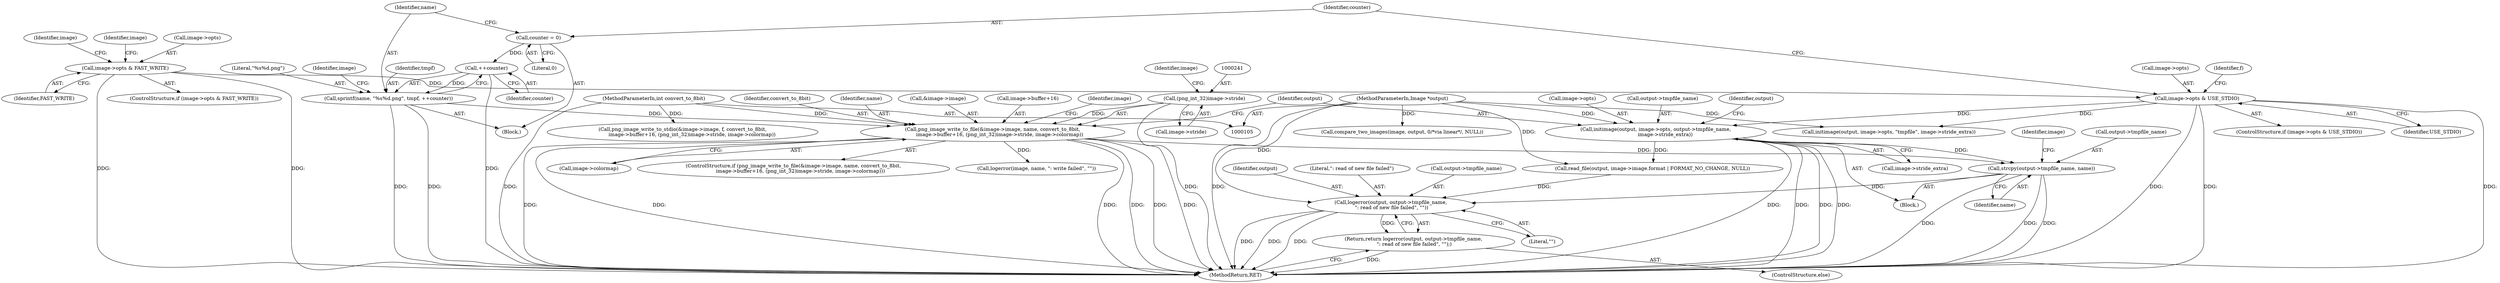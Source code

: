 digraph "0_Android_9d4853418ab2f754c2b63e091c29c5529b8b86ca_31@API" {
"1000260" [label="(Call,strcpy(output->tmpfile_name, name))"];
"1000249" [label="(Call,initimage(output, image->opts, output->tmpfile_name,\n            image->stride_extra))"];
"1000106" [label="(MethodParameterIn,Image *output)"];
"1000124" [label="(Call,image->opts & USE_STDIO)"];
"1000111" [label="(Call,image->opts & FAST_WRITE)"];
"1000228" [label="(Call,png_image_write_to_file(&image->image, name, convert_to_8bit,\n         image->buffer+16, (png_int_32)image->stride, image->colormap))"];
"1000221" [label="(Call,sprintf(name, \"%s%d.png\", tmpf, ++counter))"];
"1000225" [label="(Call,++counter)"];
"1000217" [label="(Call,counter = 0)"];
"1000108" [label="(MethodParameterIn,int convert_to_8bit)"];
"1000240" [label="(Call,(png_int_32)image->stride)"];
"1000333" [label="(Call,logerror(output, output->tmpfile_name,\n \": read of new file failed\", \"\"))"];
"1000332" [label="(Return,return logerror(output, output->tmpfile_name,\n \": read of new file failed\", \"\");)"];
"1000234" [label="(Identifier,convert_to_8bit)"];
"1000124" [label="(Call,image->opts & USE_STDIO)"];
"1000261" [label="(Call,output->tmpfile_name)"];
"1000227" [label="(ControlStructure,if (png_image_write_to_file(&image->image, name, convert_to_8bit,\n         image->buffer+16, (png_int_32)image->stride, image->colormap)))"];
"1000250" [label="(Identifier,output)"];
"1000126" [label="(Identifier,image)"];
"1000339" [label="(Literal,\"\")"];
"1000273" [label="(Call,logerror(image, name, \": write failed\", \"\"))"];
"1000268" [label="(Identifier,image)"];
"1000219" [label="(Literal,0)"];
"1000224" [label="(Identifier,tmpf)"];
"1000233" [label="(Identifier,name)"];
"1000229" [label="(Call,&image->image)"];
"1000340" [label="(MethodReturn,RET)"];
"1000254" [label="(Call,output->tmpfile_name)"];
"1000332" [label="(Return,return logerror(output, output->tmpfile_name,\n \": read of new file failed\", \"\");)"];
"1000119" [label="(Identifier,image)"];
"1000231" [label="(Identifier,image)"];
"1000112" [label="(Call,image->opts)"];
"1000218" [label="(Identifier,counter)"];
"1000223" [label="(Literal,\"%s%d.png\")"];
"1000125" [label="(Call,image->opts)"];
"1000228" [label="(Call,png_image_write_to_file(&image->image, name, convert_to_8bit,\n         image->buffer+16, (png_int_32)image->stride, image->colormap))"];
"1000242" [label="(Call,image->stride)"];
"1000257" [label="(Call,image->stride_extra)"];
"1000262" [label="(Identifier,output)"];
"1000264" [label="(Identifier,name)"];
"1000335" [label="(Call,output->tmpfile_name)"];
"1000245" [label="(Call,image->colormap)"];
"1000115" [label="(Identifier,FAST_WRITE)"];
"1000260" [label="(Call,strcpy(output->tmpfile_name, name))"];
"1000249" [label="(Call,initimage(output, image->opts, output->tmpfile_name,\n            image->stride_extra))"];
"1000331" [label="(ControlStructure,else)"];
"1000132" [label="(Identifier,f)"];
"1000221" [label="(Call,sprintf(name, \"%s%d.png\", tmpf, ++counter))"];
"1000217" [label="(Call,counter = 0)"];
"1000106" [label="(MethodParameterIn,Image *output)"];
"1000123" [label="(ControlStructure,if (image->opts & USE_STDIO))"];
"1000128" [label="(Identifier,USE_STDIO)"];
"1000334" [label="(Identifier,output)"];
"1000222" [label="(Identifier,name)"];
"1000338" [label="(Literal,\": read of new file failed\")"];
"1000279" [label="(Call,read_file(output, image->image.format | FORMAT_NO_CHANGE, NULL))"];
"1000333" [label="(Call,logerror(output, output->tmpfile_name,\n \": read of new file failed\", \"\"))"];
"1000326" [label="(Call,compare_two_images(image, output, 0/*via linear*/, NULL))"];
"1000111" [label="(Call,image->opts & FAST_WRITE)"];
"1000226" [label="(Identifier,counter)"];
"1000225" [label="(Call,++counter)"];
"1000246" [label="(Identifier,image)"];
"1000169" [label="(Call,initimage(output, image->opts, \"tmpfile\", image->stride_extra))"];
"1000240" [label="(Call,(png_int_32)image->stride)"];
"1000108" [label="(MethodParameterIn,int convert_to_8bit)"];
"1000140" [label="(Call,png_image_write_to_stdio(&image->image, f, convert_to_8bit,\n            image->buffer+16, (png_int_32)image->stride, image->colormap))"];
"1000215" [label="(Block,)"];
"1000251" [label="(Call,image->opts)"];
"1000235" [label="(Call,image->buffer+16)"];
"1000274" [label="(Identifier,image)"];
"1000248" [label="(Block,)"];
"1000110" [label="(ControlStructure,if (image->opts & FAST_WRITE))"];
"1000260" -> "1000248"  [label="AST: "];
"1000260" -> "1000264"  [label="CFG: "];
"1000261" -> "1000260"  [label="AST: "];
"1000264" -> "1000260"  [label="AST: "];
"1000268" -> "1000260"  [label="CFG: "];
"1000260" -> "1000340"  [label="DDG: "];
"1000260" -> "1000340"  [label="DDG: "];
"1000260" -> "1000340"  [label="DDG: "];
"1000249" -> "1000260"  [label="DDG: "];
"1000228" -> "1000260"  [label="DDG: "];
"1000260" -> "1000333"  [label="DDG: "];
"1000249" -> "1000248"  [label="AST: "];
"1000249" -> "1000257"  [label="CFG: "];
"1000250" -> "1000249"  [label="AST: "];
"1000251" -> "1000249"  [label="AST: "];
"1000254" -> "1000249"  [label="AST: "];
"1000257" -> "1000249"  [label="AST: "];
"1000262" -> "1000249"  [label="CFG: "];
"1000249" -> "1000340"  [label="DDG: "];
"1000249" -> "1000340"  [label="DDG: "];
"1000249" -> "1000340"  [label="DDG: "];
"1000249" -> "1000340"  [label="DDG: "];
"1000106" -> "1000249"  [label="DDG: "];
"1000124" -> "1000249"  [label="DDG: "];
"1000249" -> "1000279"  [label="DDG: "];
"1000106" -> "1000105"  [label="AST: "];
"1000106" -> "1000340"  [label="DDG: "];
"1000106" -> "1000169"  [label="DDG: "];
"1000106" -> "1000279"  [label="DDG: "];
"1000106" -> "1000326"  [label="DDG: "];
"1000106" -> "1000333"  [label="DDG: "];
"1000124" -> "1000123"  [label="AST: "];
"1000124" -> "1000128"  [label="CFG: "];
"1000125" -> "1000124"  [label="AST: "];
"1000128" -> "1000124"  [label="AST: "];
"1000132" -> "1000124"  [label="CFG: "];
"1000218" -> "1000124"  [label="CFG: "];
"1000124" -> "1000340"  [label="DDG: "];
"1000124" -> "1000340"  [label="DDG: "];
"1000124" -> "1000340"  [label="DDG: "];
"1000111" -> "1000124"  [label="DDG: "];
"1000124" -> "1000169"  [label="DDG: "];
"1000111" -> "1000110"  [label="AST: "];
"1000111" -> "1000115"  [label="CFG: "];
"1000112" -> "1000111"  [label="AST: "];
"1000115" -> "1000111"  [label="AST: "];
"1000119" -> "1000111"  [label="CFG: "];
"1000126" -> "1000111"  [label="CFG: "];
"1000111" -> "1000340"  [label="DDG: "];
"1000111" -> "1000340"  [label="DDG: "];
"1000228" -> "1000227"  [label="AST: "];
"1000228" -> "1000245"  [label="CFG: "];
"1000229" -> "1000228"  [label="AST: "];
"1000233" -> "1000228"  [label="AST: "];
"1000234" -> "1000228"  [label="AST: "];
"1000235" -> "1000228"  [label="AST: "];
"1000240" -> "1000228"  [label="AST: "];
"1000245" -> "1000228"  [label="AST: "];
"1000250" -> "1000228"  [label="CFG: "];
"1000274" -> "1000228"  [label="CFG: "];
"1000228" -> "1000340"  [label="DDG: "];
"1000228" -> "1000340"  [label="DDG: "];
"1000228" -> "1000340"  [label="DDG: "];
"1000228" -> "1000340"  [label="DDG: "];
"1000228" -> "1000340"  [label="DDG: "];
"1000228" -> "1000340"  [label="DDG: "];
"1000221" -> "1000228"  [label="DDG: "];
"1000108" -> "1000228"  [label="DDG: "];
"1000240" -> "1000228"  [label="DDG: "];
"1000228" -> "1000273"  [label="DDG: "];
"1000221" -> "1000215"  [label="AST: "];
"1000221" -> "1000225"  [label="CFG: "];
"1000222" -> "1000221"  [label="AST: "];
"1000223" -> "1000221"  [label="AST: "];
"1000224" -> "1000221"  [label="AST: "];
"1000225" -> "1000221"  [label="AST: "];
"1000231" -> "1000221"  [label="CFG: "];
"1000221" -> "1000340"  [label="DDG: "];
"1000221" -> "1000340"  [label="DDG: "];
"1000225" -> "1000221"  [label="DDG: "];
"1000225" -> "1000226"  [label="CFG: "];
"1000226" -> "1000225"  [label="AST: "];
"1000225" -> "1000340"  [label="DDG: "];
"1000217" -> "1000225"  [label="DDG: "];
"1000217" -> "1000215"  [label="AST: "];
"1000217" -> "1000219"  [label="CFG: "];
"1000218" -> "1000217"  [label="AST: "];
"1000219" -> "1000217"  [label="AST: "];
"1000222" -> "1000217"  [label="CFG: "];
"1000108" -> "1000105"  [label="AST: "];
"1000108" -> "1000340"  [label="DDG: "];
"1000108" -> "1000140"  [label="DDG: "];
"1000240" -> "1000242"  [label="CFG: "];
"1000241" -> "1000240"  [label="AST: "];
"1000242" -> "1000240"  [label="AST: "];
"1000246" -> "1000240"  [label="CFG: "];
"1000240" -> "1000340"  [label="DDG: "];
"1000333" -> "1000332"  [label="AST: "];
"1000333" -> "1000339"  [label="CFG: "];
"1000334" -> "1000333"  [label="AST: "];
"1000335" -> "1000333"  [label="AST: "];
"1000338" -> "1000333"  [label="AST: "];
"1000339" -> "1000333"  [label="AST: "];
"1000332" -> "1000333"  [label="CFG: "];
"1000333" -> "1000340"  [label="DDG: "];
"1000333" -> "1000340"  [label="DDG: "];
"1000333" -> "1000340"  [label="DDG: "];
"1000333" -> "1000332"  [label="DDG: "];
"1000279" -> "1000333"  [label="DDG: "];
"1000332" -> "1000331"  [label="AST: "];
"1000340" -> "1000332"  [label="CFG: "];
"1000332" -> "1000340"  [label="DDG: "];
}
